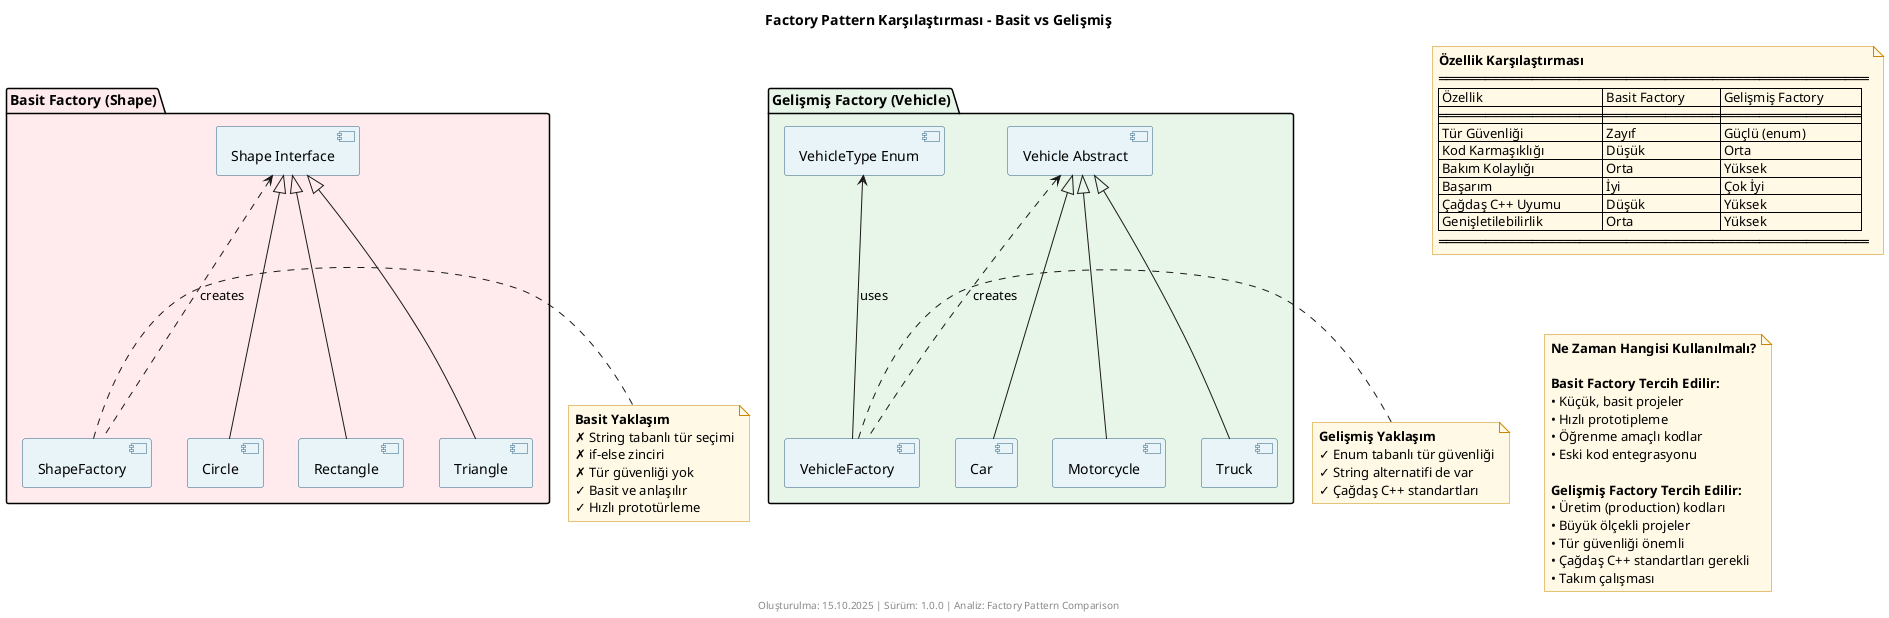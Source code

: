 @startuml factory-pattern-comparison
/'
 * @file factory-pattern-comparison.puml
 * @brief iki factory pattern implementasyonunun karşılaştırmalı analizi
 * @author AI Assistant
 * @date 15.10.2025
 * @version 1.0.0
 * 
 * @description bu diyagram basit ve gelişmiş factory pattern
 *              implementasyonlarını yan yana karşılaştırır ve
 *              aralarındaki farkları vurgular
 '/

title Factory Pattern Karşılaştırması - Basit vs Gelişmiş

skinparam component {
    BackgroundColor #E8F4F8
    BorderColor #2C5F7C
}

skinparam note {
    BackgroundColor #FFF9E6
    BorderColor #CC8800
}

package "Basit Factory (Shape)" #FFEBEE {
    component [ShapeFactory] as SF
    component [Shape Interface] as SI
    component [Circle] as C1
    component [Rectangle] as R1
    component [Triangle] as T1
    
    SI <.. SF : creates
    SI <|-- C1
    SI <|-- R1
    SI <|-- T1
}

package "Gelişmiş Factory (Vehicle)" #E8F5E9 {
    component [VehicleFactory] as VF
    component [Vehicle Abstract] as VA
    component [VehicleType Enum] as VTE
    component [Car] as C2
    component [Motorcycle] as M2
    component [Truck] as T2
    
    VA <.. VF : creates
    VTE <-- VF : uses
    VA <|-- C2
    VA <|-- M2
    VA <|-- T2
}

note right of SF
  **Basit Yaklaşım**
  ✗ String tabanlı tür seçimi
  ✗ if-else zinciri
  ✗ Tür güvenliği yok
  ✓ Basit ve anlaşılır
  ✓ Hızlı prototürleme
end note

note right of VF
  **Gelişmiş Yaklaşım**
  ✓ Enum tabanlı tür güvenliği
  ✓ String alternatifi de var
  ✓ Çağdaş C++ standartları
end note

note as ComparisonTable
  **Özellik Karşılaştırması**
  ═══════════════════════════════════════════════════════
  | Özellik              | Basit Factory | Gelişmiş Factory |
  |═════════════════════|═══════════════|══════════════════|
  | Tür Güvenliği        | Zayıf         | Güçlü (enum)     |
  | Kod Karmaşıklığı     | Düşük         | Orta             |
  | Bakım Kolaylığı      | Orta          | Yüksek           |
  | Başarım              | İyi           | Çok İyi          |
  | Çağdaş C++ Uyumu     | Düşük         | Yüksek           |
  | Genişletilebilirlik  | Orta          | Yüksek           |
  ═══════════════════════════════════════════════════════
end note


note as BestPractices
  **Ne Zaman Hangisi Kullanılmalı?**
  
  **Basit Factory Tercih Edilir:**
  • Küçük, basit projeler
  • Hızlı prototipleme
  • Öğrenme amaçlı kodlar
  • Eski kod entegrasyonu
  
  **Gelişmiş Factory Tercih Edilir:**
  • Üretim (production) kodları
  • Büyük ölçekli projeler
  • Tür güvenliği önemli
  • Çağdaş C++ standartları gerekli
  • Takım çalışması
end note

ComparisonTable -[hidden]- BestPractices

footer Oluşturulma: 15.10.2025 | Sürüm: 1.0.0 | Analiz: Factory Pattern Comparison

@enduml
